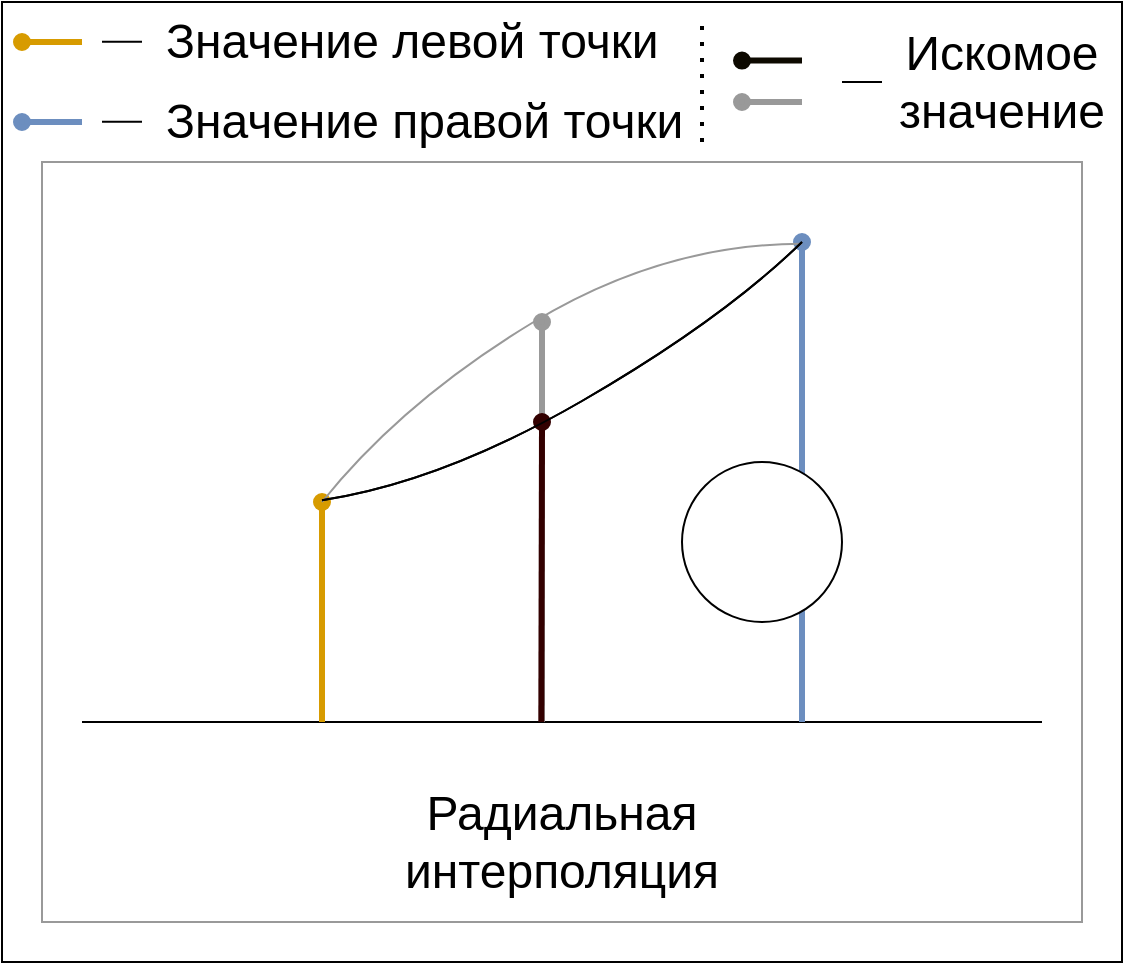 <mxfile version="14.4.3" type="device"><diagram id="-4lXqh-0PWL5ccS_a5Df" name="Page-1"><mxGraphModel dx="1422" dy="762" grid="1" gridSize="10" guides="1" tooltips="1" connect="1" arrows="1" fold="1" page="1" pageScale="1" pageWidth="1169" pageHeight="827" math="0" shadow="0"><root><mxCell id="0"/><mxCell id="1" parent="0"/><mxCell id="HJSxzOpYitFrwOsImRiP-1" value="" style="rounded=0;whiteSpace=wrap;html=1;" parent="1" vertex="1"><mxGeometry x="200" y="120" width="560" height="480" as="geometry"/></mxCell><mxCell id="HJSxzOpYitFrwOsImRiP-3" value="" style="rounded=0;whiteSpace=wrap;html=1;strokeColor=#999999;" parent="1" vertex="1"><mxGeometry x="220" y="200" width="520" height="380" as="geometry"/></mxCell><mxCell id="HJSxzOpYitFrwOsImRiP-25" value="" style="endArrow=oval;html=1;entryX=0;entryY=0.5;entryDx=0;entryDy=0;endFill=1;strokeWidth=3;fillColor=#ffe6cc;strokeColor=#d79b00;" parent="1" edge="1"><mxGeometry width="50" height="50" relative="1" as="geometry"><mxPoint x="240" y="140" as="sourcePoint"/><mxPoint x="210" y="140" as="targetPoint"/></mxGeometry></mxCell><mxCell id="HJSxzOpYitFrwOsImRiP-26" value="" style="endArrow=oval;html=1;endFill=1;strokeWidth=3;fillColor=#dae8fc;strokeColor=#6c8ebf;entryX=0;entryY=0.5;entryDx=0;entryDy=0;" parent="1" edge="1"><mxGeometry width="50" height="50" relative="1" as="geometry"><mxPoint x="240" y="180" as="sourcePoint"/><mxPoint x="210" y="180" as="targetPoint"/></mxGeometry></mxCell><mxCell id="HJSxzOpYitFrwOsImRiP-29" value="" style="endArrow=none;html=1;strokeWidth=1;fontSize=25;entryX=1;entryY=0.5;entryDx=0;entryDy=0;exitX=0;exitY=0.5;exitDx=0;exitDy=0;" parent="1" edge="1"><mxGeometry width="50" height="50" relative="1" as="geometry"><mxPoint x="250" y="139.9" as="sourcePoint"/><mxPoint x="270" y="139.9" as="targetPoint"/></mxGeometry></mxCell><mxCell id="HJSxzOpYitFrwOsImRiP-30" value="" style="endArrow=none;html=1;strokeWidth=1;fontSize=25;exitX=0;exitY=0.5;exitDx=0;exitDy=0;entryX=1;entryY=0.5;entryDx=0;entryDy=0;" parent="1" edge="1"><mxGeometry width="50" height="50" relative="1" as="geometry"><mxPoint x="250" y="179.9" as="sourcePoint"/><mxPoint x="270" y="179.9" as="targetPoint"/></mxGeometry></mxCell><mxCell id="HJSxzOpYitFrwOsImRiP-32" value="Значение левой точки" style="text;html=1;strokeColor=none;fillColor=none;align=left;verticalAlign=middle;whiteSpace=wrap;rounded=0;labelBackgroundColor=none;fontSize=24;" parent="1" vertex="1"><mxGeometry x="280" y="130" width="350" height="20" as="geometry"/></mxCell><mxCell id="HJSxzOpYitFrwOsImRiP-33" value="Значение правой точки" style="text;html=1;strokeColor=none;fillColor=none;align=left;verticalAlign=middle;whiteSpace=wrap;rounded=0;labelBackgroundColor=none;fontSize=24;" parent="1" vertex="1"><mxGeometry x="280" y="170" width="380" height="20" as="geometry"/></mxCell><mxCell id="HJSxzOpYitFrwOsImRiP-40" value="" style="endArrow=none;html=1;strokeWidth=1;fontSize=24;entryX=1;entryY=0.5;entryDx=0;entryDy=0;exitX=0;exitY=0.5;exitDx=0;exitDy=0;" parent="1" edge="1"><mxGeometry width="50" height="50" relative="1" as="geometry"><mxPoint x="620" y="160" as="sourcePoint"/><mxPoint x="640" y="160" as="targetPoint"/></mxGeometry></mxCell><mxCell id="HJSxzOpYitFrwOsImRiP-41" value="Искомое значение" style="text;html=1;strokeColor=none;fillColor=none;align=center;verticalAlign=middle;whiteSpace=wrap;rounded=0;labelBackgroundColor=none;fontSize=24;" parent="1" vertex="1"><mxGeometry x="650" y="150" width="100" height="20" as="geometry"/></mxCell><mxCell id="HJSxzOpYitFrwOsImRiP-47" value="" style="endArrow=none;dashed=1;html=1;dashPattern=1 3;strokeWidth=2;fontSize=24;entryX=0.5;entryY=0;entryDx=0;entryDy=0;exitX=0.5;exitY=1;exitDx=0;exitDy=0;" parent="1" edge="1"><mxGeometry width="50" height="50" relative="1" as="geometry"><mxPoint x="550" y="190" as="sourcePoint"/><mxPoint x="550" y="130" as="targetPoint"/></mxGeometry></mxCell><mxCell id="CwhHVLE3A6wvsUV2nrfS-10" value="" style="group" parent="1" vertex="1" connectable="0"><mxGeometry x="240.0" y="240" width="480.0" height="330" as="geometry"/></mxCell><mxCell id="HJSxzOpYitFrwOsImRiP-4" value="" style="endArrow=none;html=1;exitX=0;exitY=1;exitDx=0;exitDy=0;entryX=1;entryY=1;entryDx=0;entryDy=0;" parent="CwhHVLE3A6wvsUV2nrfS-10" edge="1"><mxGeometry width="50" height="50" relative="1" as="geometry"><mxPoint y="240" as="sourcePoint"/><mxPoint x="480.0" y="240" as="targetPoint"/></mxGeometry></mxCell><mxCell id="HJSxzOpYitFrwOsImRiP-7" value="" style="endArrow=oval;html=1;exitX=0.25;exitY=1;exitDx=0;exitDy=0;entryX=0.25;entryY=0;entryDx=0;entryDy=0;endFill=1;strokeWidth=3;fillColor=#ffe6cc;strokeColor=#d79b00;" parent="CwhHVLE3A6wvsUV2nrfS-10" edge="1"><mxGeometry width="50" height="50" relative="1" as="geometry"><mxPoint x="120.0" y="240" as="sourcePoint"/><mxPoint x="120.0" y="130" as="targetPoint"/></mxGeometry></mxCell><mxCell id="HJSxzOpYitFrwOsImRiP-8" value="" style="endArrow=oval;html=1;exitX=0.75;exitY=1;exitDx=0;exitDy=0;endFill=1;strokeWidth=3;fillColor=#dae8fc;strokeColor=#6c8ebf;" parent="CwhHVLE3A6wvsUV2nrfS-10" edge="1"><mxGeometry width="50" height="50" relative="1" as="geometry"><mxPoint x="360.0" y="240" as="sourcePoint"/><mxPoint x="360.0" as="targetPoint"/></mxGeometry></mxCell><mxCell id="HJSxzOpYitFrwOsImRiP-18" value="Радиальная интерполяция" style="text;html=1;strokeColor=none;fillColor=none;align=center;verticalAlign=middle;whiteSpace=wrap;rounded=0;labelBackgroundColor=none;fontSize=24;" parent="CwhHVLE3A6wvsUV2nrfS-10" vertex="1"><mxGeometry x="220.0" y="290" width="40" height="20" as="geometry"/></mxCell><mxCell id="CwhHVLE3A6wvsUV2nrfS-12" value="" style="endArrow=none;html=1;curved=1;entryX=1;entryY=0.068;entryDx=0;entryDy=0;entryPerimeter=0;endFill=0;strokeColor=#999999;" parent="1" edge="1"><mxGeometry width="50" height="50" relative="1" as="geometry"><mxPoint x="360" y="370" as="sourcePoint"/><mxPoint x="600" y="240.88" as="targetPoint"/><Array as="points"><mxPoint x="360" y="370"/><mxPoint x="400" y="320"/><mxPoint x="530" y="241"/></Array></mxGeometry></mxCell><mxCell id="CwhHVLE3A6wvsUV2nrfS-13" value="" style="endArrow=oval;html=1;exitX=0.75;exitY=1;exitDx=0;exitDy=0;endFill=1;strokeWidth=3;fillColor=#dae8fc;strokeColor=#999999;" parent="1" edge="1"><mxGeometry width="50" height="50" relative="1" as="geometry"><mxPoint x="470" y="480" as="sourcePoint"/><mxPoint x="470" y="280" as="targetPoint"/></mxGeometry></mxCell><mxCell id="CwhHVLE3A6wvsUV2nrfS-17" value="" style="endArrow=oval;html=1;entryX=0;entryY=0.5;entryDx=0;entryDy=0;endFill=1;strokeWidth=3;fillColor=#ffe6cc;strokeColor=#0D0900;" parent="1" edge="1"><mxGeometry width="50" height="50" relative="1" as="geometry"><mxPoint x="600" y="149.31" as="sourcePoint"/><mxPoint x="570" y="149.31" as="targetPoint"/></mxGeometry></mxCell><mxCell id="CwhHVLE3A6wvsUV2nrfS-18" value="" style="endArrow=none;html=1;curved=1;entryX=1;entryY=0.068;entryDx=0;entryDy=0;entryPerimeter=0;endFill=0;" parent="1" edge="1"><mxGeometry width="50" height="50" relative="1" as="geometry"><mxPoint x="360" y="369.12" as="sourcePoint"/><mxPoint x="600" y="240.0" as="targetPoint"/><Array as="points"><mxPoint x="360" y="369.12"/><mxPoint x="420" y="360"/><mxPoint x="560" y="279"/></Array></mxGeometry></mxCell><mxCell id="CwhHVLE3A6wvsUV2nrfS-19" value="" style="endArrow=oval;html=1;exitX=0.75;exitY=1;exitDx=0;exitDy=0;endFill=1;strokeWidth=3;fillColor=#dae8fc;strokeColor=#330000;" parent="1" edge="1"><mxGeometry width="50" height="50" relative="1" as="geometry"><mxPoint x="469.66" y="480.0" as="sourcePoint"/><mxPoint x="470" y="330" as="targetPoint"/></mxGeometry></mxCell><mxCell id="CwhHVLE3A6wvsUV2nrfS-20" value="" style="endArrow=none;html=1;curved=1;entryX=1;entryY=0.068;entryDx=0;entryDy=0;entryPerimeter=0;endFill=0;" parent="1" edge="1"><mxGeometry width="50" height="50" relative="1" as="geometry"><mxPoint x="360" y="369.12" as="sourcePoint"/><mxPoint x="600" y="240.0" as="targetPoint"/><Array as="points"><mxPoint x="360" y="369.12"/><mxPoint x="420" y="360"/><mxPoint x="560" y="279"/></Array></mxGeometry></mxCell><mxCell id="CwhHVLE3A6wvsUV2nrfS-21" value="" style="endArrow=oval;html=1;entryX=0;entryY=0.5;entryDx=0;entryDy=0;endFill=1;strokeWidth=3;fillColor=#ffe6cc;strokeColor=#999999;" parent="1" edge="1"><mxGeometry width="50" height="50" relative="1" as="geometry"><mxPoint x="600" y="170.0" as="sourcePoint"/><mxPoint x="570" y="170.0" as="targetPoint"/></mxGeometry></mxCell><mxCell id="w45hjgd6UTXqlvElqUaR-1" value="" style="ellipse;whiteSpace=wrap;html=1;aspect=fixed;" vertex="1" parent="1"><mxGeometry x="540" y="350" width="80" height="80" as="geometry"/></mxCell></root></mxGraphModel></diagram></mxfile>